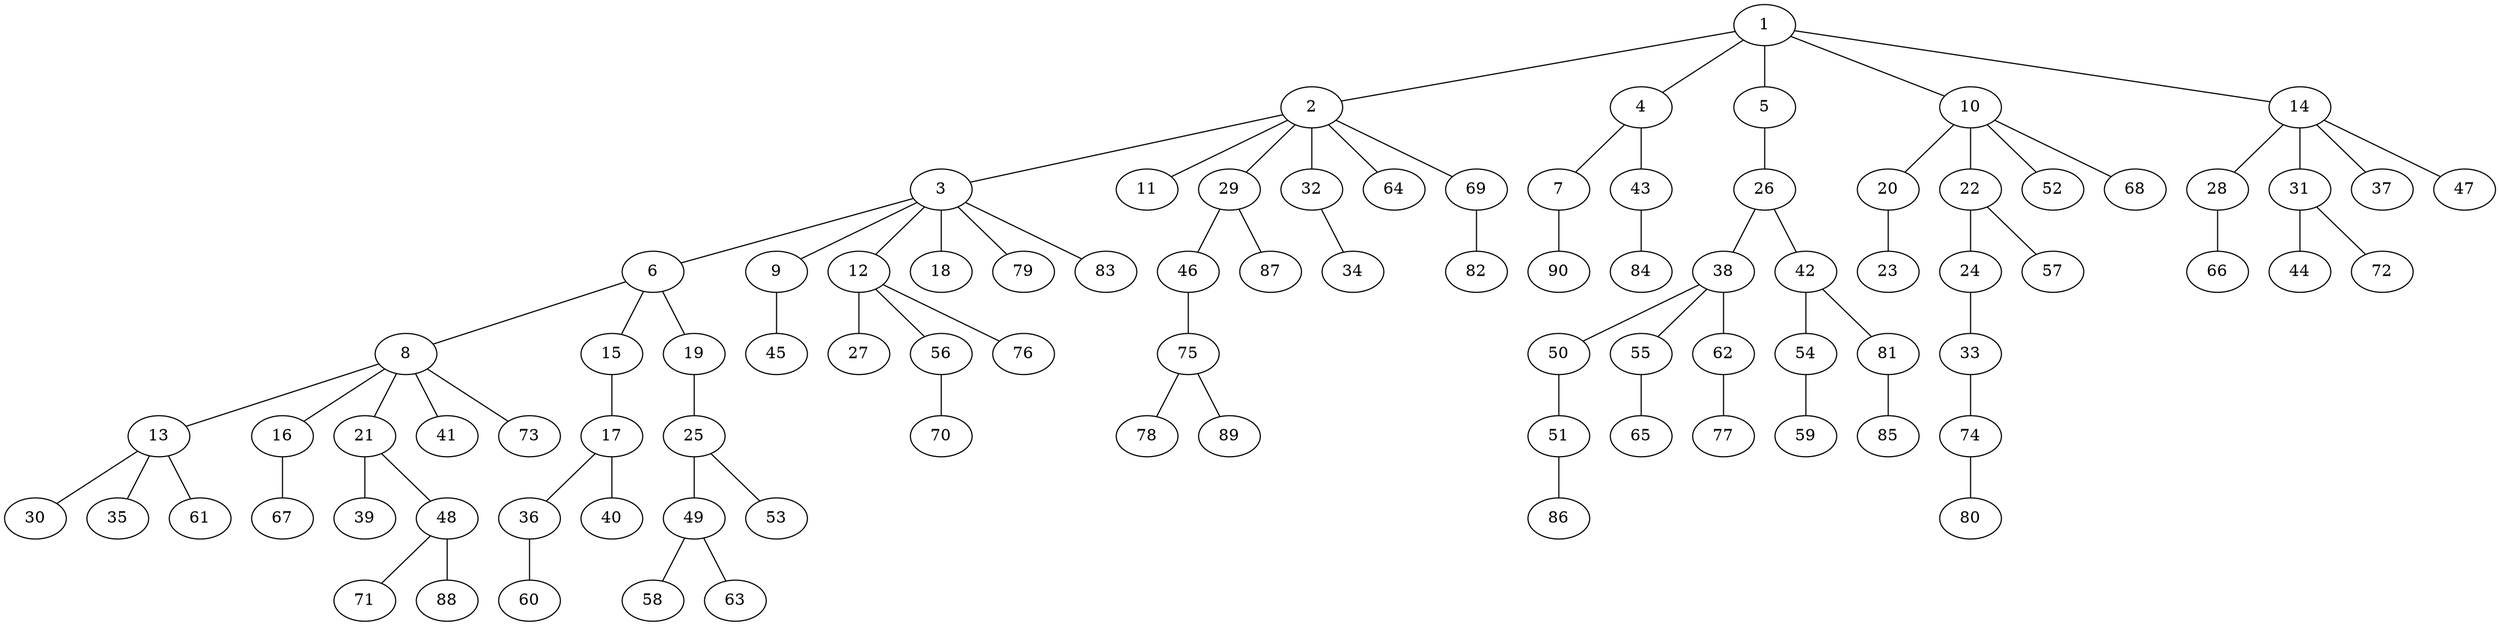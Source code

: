 graph graphname {1--2
1--4
1--5
1--10
1--14
2--3
2--11
2--29
2--32
2--64
2--69
3--6
3--9
3--12
3--18
3--79
3--83
4--7
4--43
5--26
6--8
6--15
6--19
7--90
8--13
8--16
8--21
8--41
8--73
9--45
10--20
10--22
10--52
10--68
12--27
12--56
12--76
13--30
13--35
13--61
14--28
14--31
14--37
14--47
15--17
16--67
17--36
17--40
19--25
20--23
21--39
21--48
22--24
22--57
24--33
25--49
25--53
26--38
26--42
28--66
29--46
29--87
31--44
31--72
32--34
33--74
36--60
38--50
38--55
38--62
42--54
42--81
43--84
46--75
48--71
48--88
49--58
49--63
50--51
51--86
54--59
55--65
56--70
62--77
69--82
74--80
75--78
75--89
81--85
}